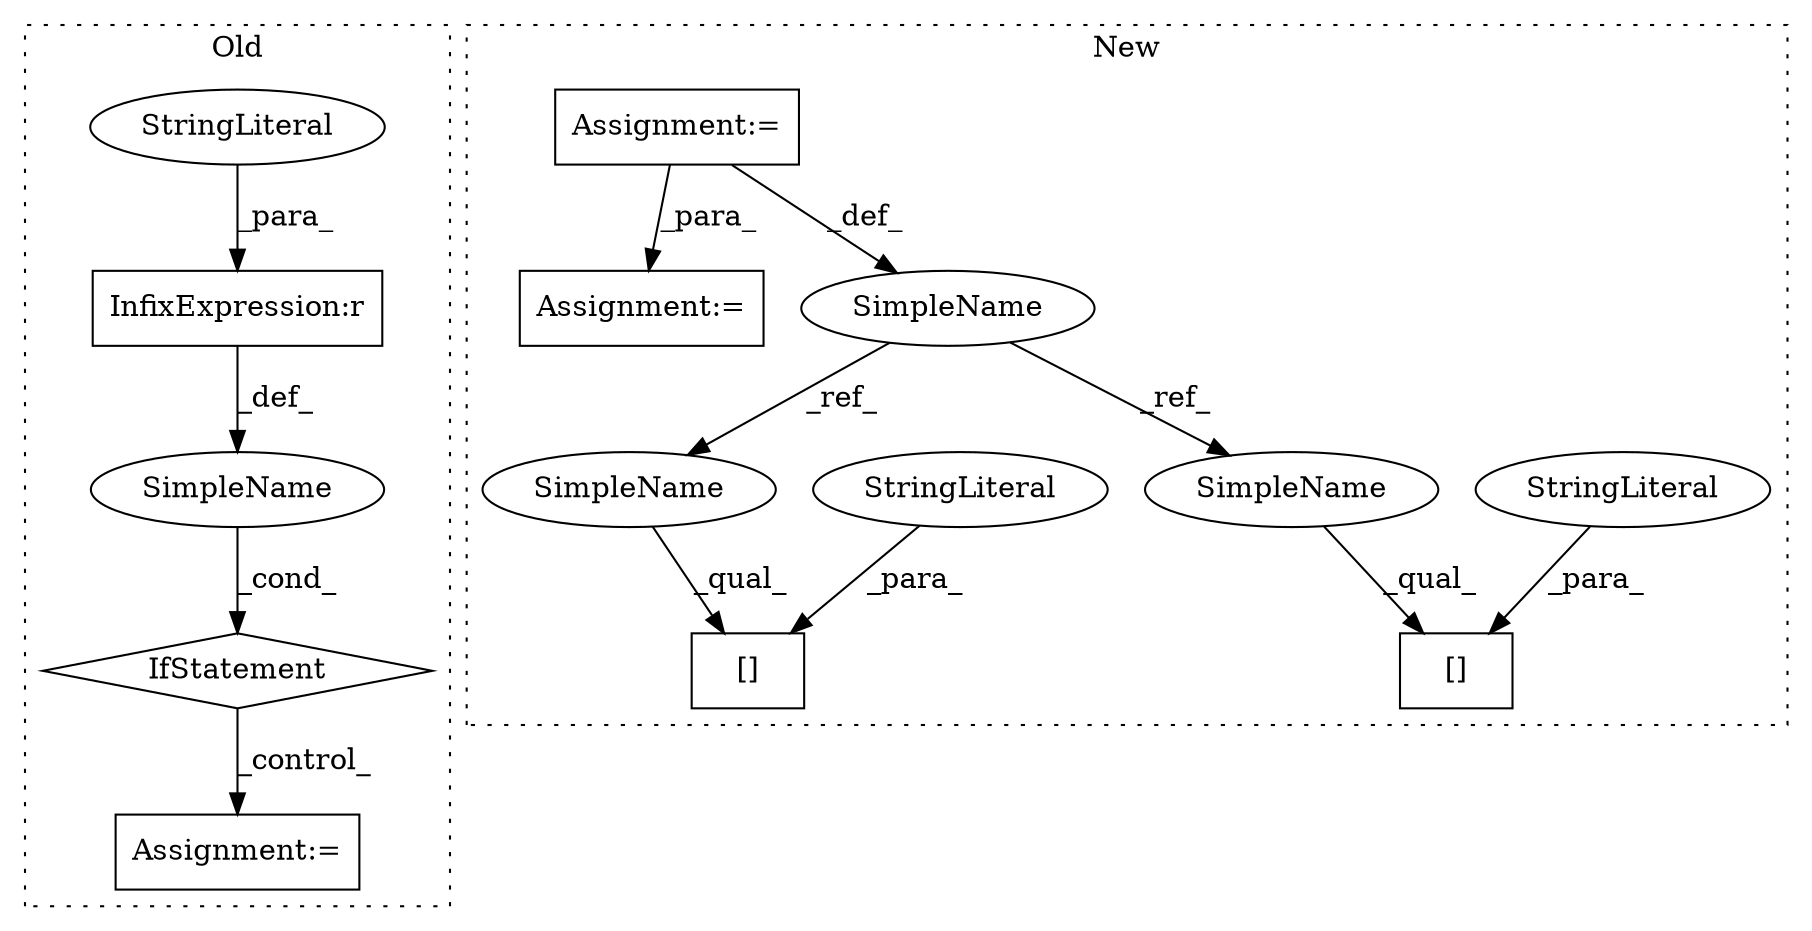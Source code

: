 digraph G {
subgraph cluster0 {
1 [label="IfStatement" a="25" s="2225,2246" l="4,2" shape="diamond"];
3 [label="Assignment:=" a="7" s="2266" l="1" shape="box"];
4 [label="SimpleName" a="42" s="" l="" shape="ellipse"];
5 [label="InfixExpression:r" a="27" s="2237" l="4" shape="box"];
6 [label="StringLiteral" a="45" s="2241" l="5" shape="ellipse"];
label = "Old";
style="dotted";
}
subgraph cluster1 {
2 [label="[]" a="2" s="2239,2251" l="7,1" shape="box"];
7 [label="StringLiteral" a="45" s="2246" l="5" shape="ellipse"];
8 [label="Assignment:=" a="7" s="2016" l="1" shape="box"];
9 [label="Assignment:=" a="7" s="2238" l="1" shape="box"];
10 [label="[]" a="2" s="2199,2211" l="7,1" shape="box"];
11 [label="SimpleName" a="42" s="2166" l="6" shape="ellipse"];
12 [label="StringLiteral" a="45" s="2206" l="5" shape="ellipse"];
13 [label="SimpleName" a="42" s="2239" l="6" shape="ellipse"];
14 [label="SimpleName" a="42" s="2199" l="6" shape="ellipse"];
label = "New";
style="dotted";
}
1 -> 3 [label="_control_"];
4 -> 1 [label="_cond_"];
5 -> 4 [label="_def_"];
6 -> 5 [label="_para_"];
7 -> 2 [label="_para_"];
8 -> 9 [label="_para_"];
8 -> 11 [label="_def_"];
11 -> 13 [label="_ref_"];
11 -> 14 [label="_ref_"];
12 -> 10 [label="_para_"];
13 -> 2 [label="_qual_"];
14 -> 10 [label="_qual_"];
}